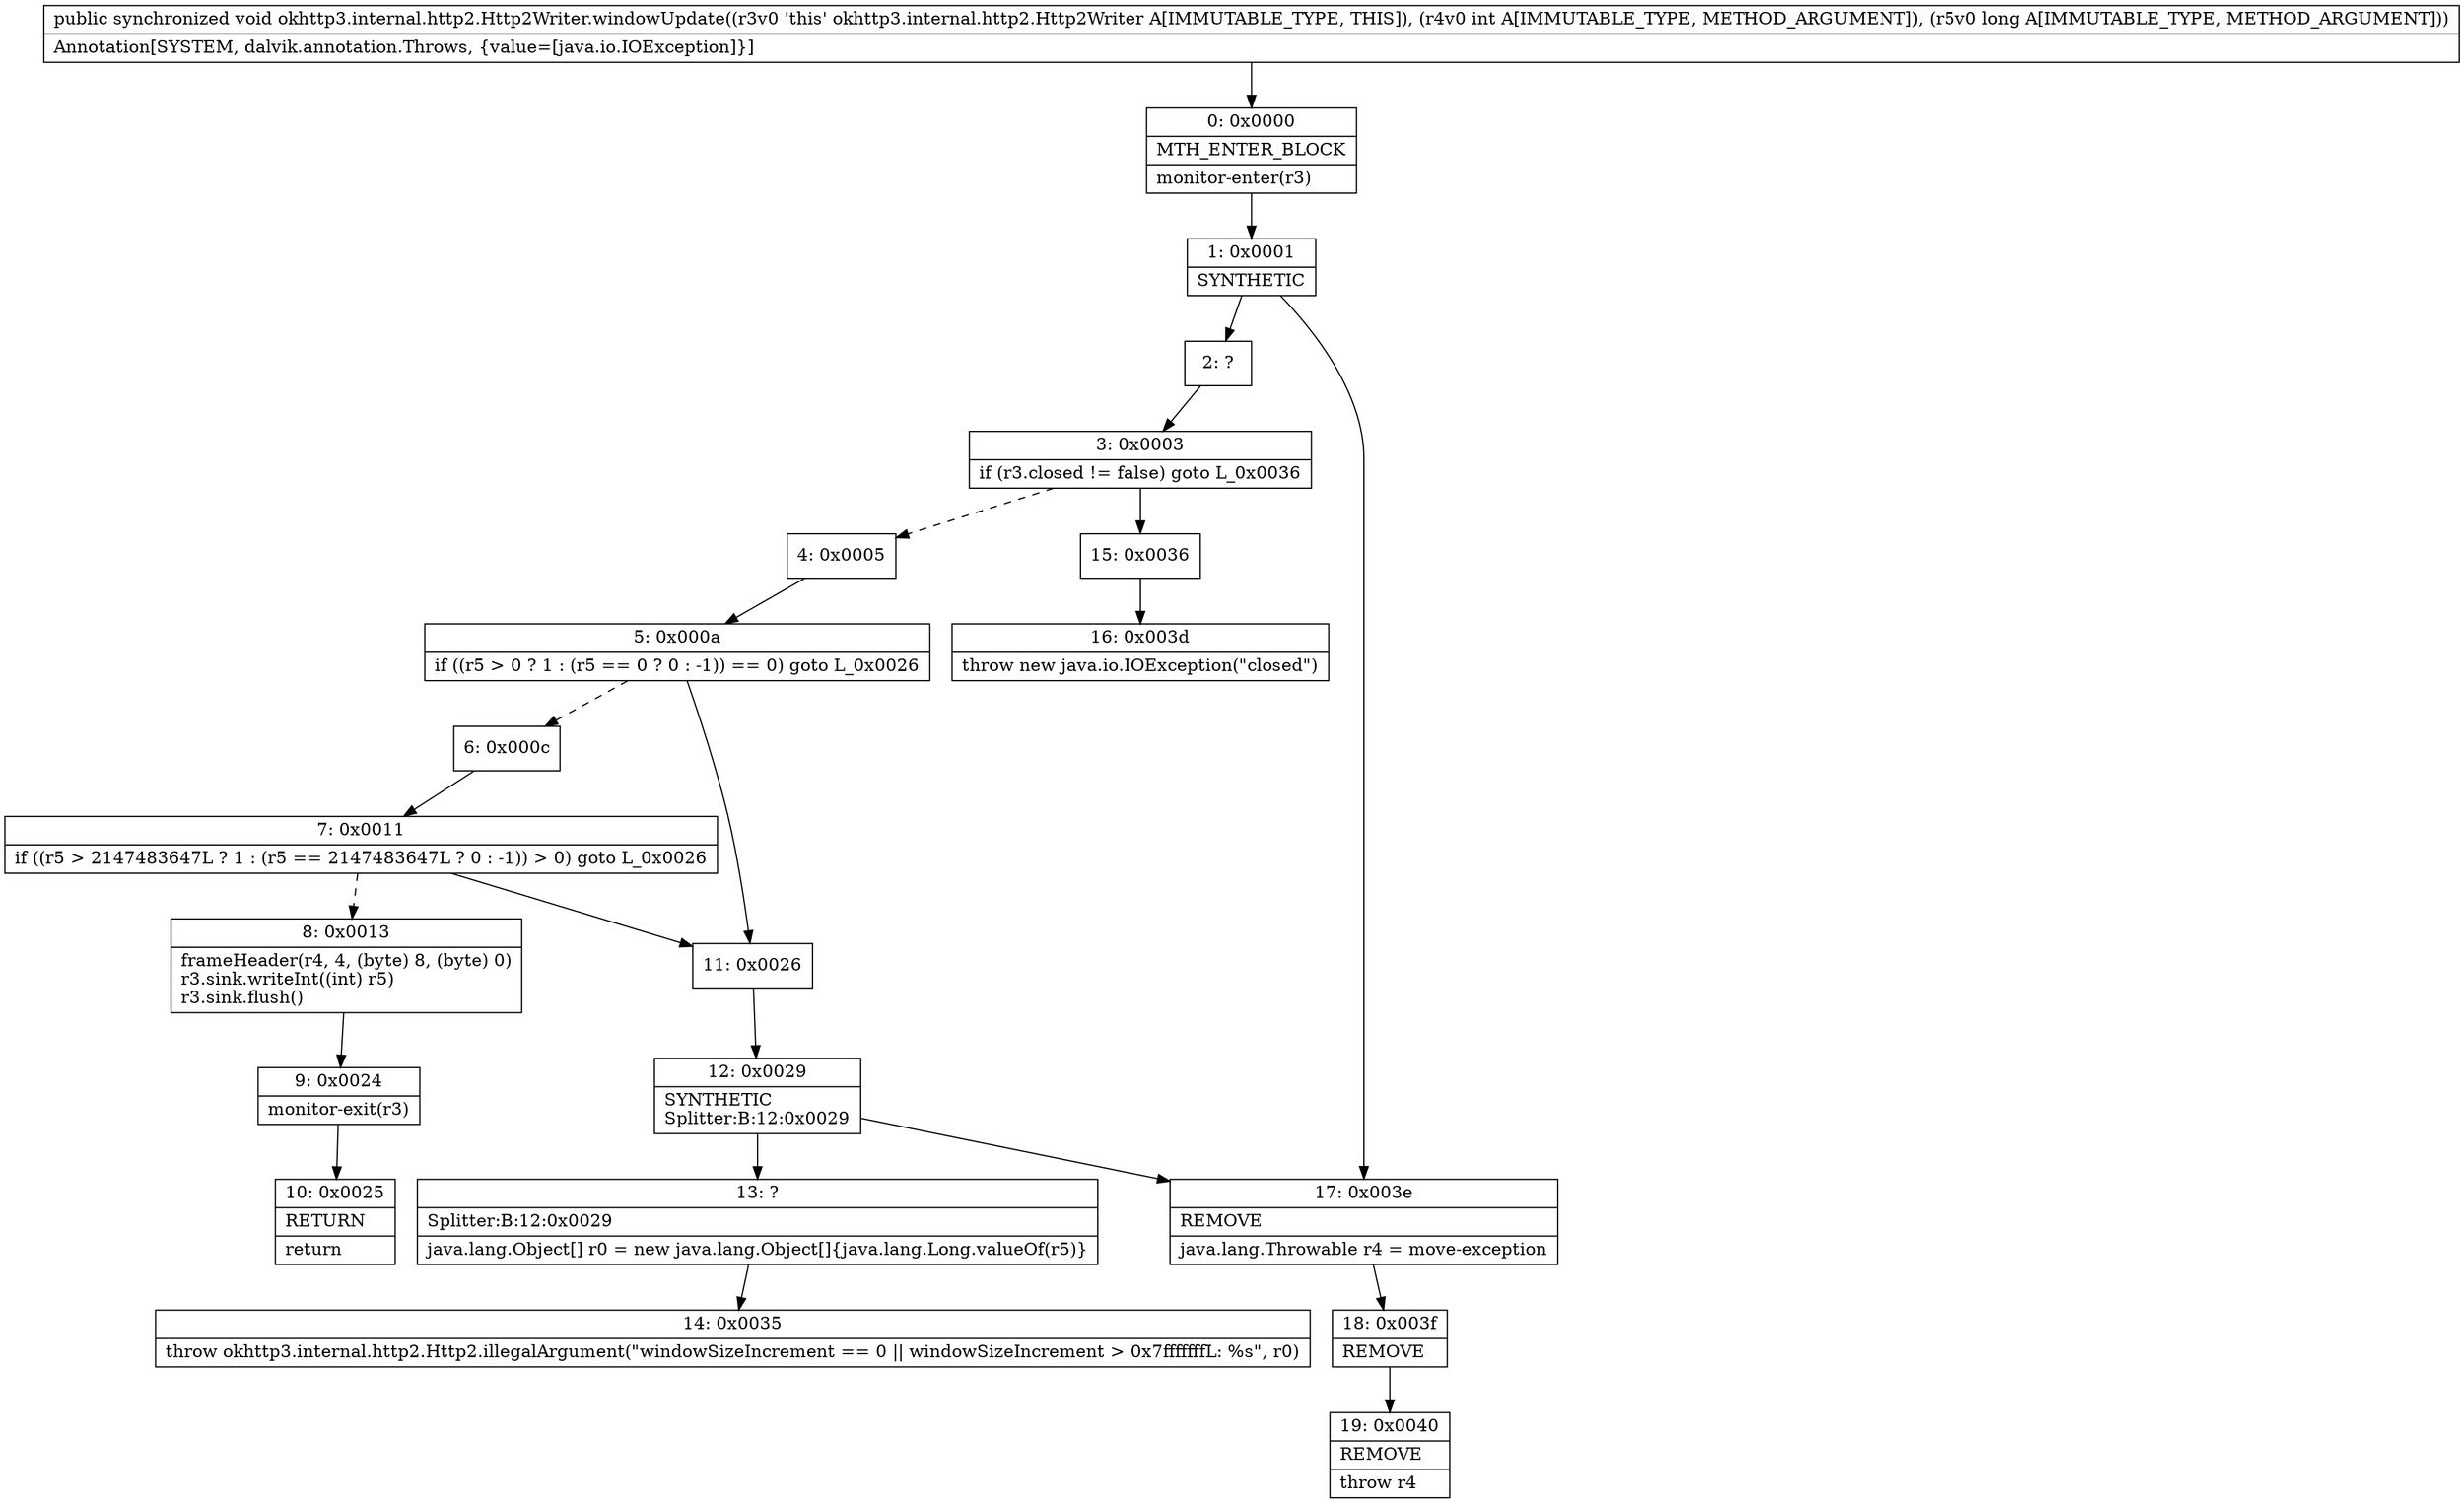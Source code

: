 digraph "CFG forokhttp3.internal.http2.Http2Writer.windowUpdate(IJ)V" {
Node_0 [shape=record,label="{0\:\ 0x0000|MTH_ENTER_BLOCK\l|monitor\-enter(r3)\l}"];
Node_1 [shape=record,label="{1\:\ 0x0001|SYNTHETIC\l}"];
Node_2 [shape=record,label="{2\:\ ?}"];
Node_3 [shape=record,label="{3\:\ 0x0003|if (r3.closed != false) goto L_0x0036\l}"];
Node_4 [shape=record,label="{4\:\ 0x0005}"];
Node_5 [shape=record,label="{5\:\ 0x000a|if ((r5 \> 0 ? 1 : (r5 == 0 ? 0 : \-1)) == 0) goto L_0x0026\l}"];
Node_6 [shape=record,label="{6\:\ 0x000c}"];
Node_7 [shape=record,label="{7\:\ 0x0011|if ((r5 \> 2147483647L ? 1 : (r5 == 2147483647L ? 0 : \-1)) \> 0) goto L_0x0026\l}"];
Node_8 [shape=record,label="{8\:\ 0x0013|frameHeader(r4, 4, (byte) 8, (byte) 0)\lr3.sink.writeInt((int) r5)\lr3.sink.flush()\l}"];
Node_9 [shape=record,label="{9\:\ 0x0024|monitor\-exit(r3)\l}"];
Node_10 [shape=record,label="{10\:\ 0x0025|RETURN\l|return\l}"];
Node_11 [shape=record,label="{11\:\ 0x0026}"];
Node_12 [shape=record,label="{12\:\ 0x0029|SYNTHETIC\lSplitter:B:12:0x0029\l}"];
Node_13 [shape=record,label="{13\:\ ?|Splitter:B:12:0x0029\l|java.lang.Object[] r0 = new java.lang.Object[]\{java.lang.Long.valueOf(r5)\}\l}"];
Node_14 [shape=record,label="{14\:\ 0x0035|throw okhttp3.internal.http2.Http2.illegalArgument(\"windowSizeIncrement == 0 \|\| windowSizeIncrement \> 0x7fffffffL: %s\", r0)\l}"];
Node_15 [shape=record,label="{15\:\ 0x0036}"];
Node_16 [shape=record,label="{16\:\ 0x003d|throw new java.io.IOException(\"closed\")\l}"];
Node_17 [shape=record,label="{17\:\ 0x003e|REMOVE\l|java.lang.Throwable r4 = move\-exception\l}"];
Node_18 [shape=record,label="{18\:\ 0x003f|REMOVE\l}"];
Node_19 [shape=record,label="{19\:\ 0x0040|REMOVE\l|throw r4\l}"];
MethodNode[shape=record,label="{public synchronized void okhttp3.internal.http2.Http2Writer.windowUpdate((r3v0 'this' okhttp3.internal.http2.Http2Writer A[IMMUTABLE_TYPE, THIS]), (r4v0 int A[IMMUTABLE_TYPE, METHOD_ARGUMENT]), (r5v0 long A[IMMUTABLE_TYPE, METHOD_ARGUMENT]))  | Annotation[SYSTEM, dalvik.annotation.Throws, \{value=[java.io.IOException]\}]\l}"];
MethodNode -> Node_0;
Node_0 -> Node_1;
Node_1 -> Node_2;
Node_1 -> Node_17;
Node_2 -> Node_3;
Node_3 -> Node_4[style=dashed];
Node_3 -> Node_15;
Node_4 -> Node_5;
Node_5 -> Node_6[style=dashed];
Node_5 -> Node_11;
Node_6 -> Node_7;
Node_7 -> Node_8[style=dashed];
Node_7 -> Node_11;
Node_8 -> Node_9;
Node_9 -> Node_10;
Node_11 -> Node_12;
Node_12 -> Node_13;
Node_12 -> Node_17;
Node_13 -> Node_14;
Node_15 -> Node_16;
Node_17 -> Node_18;
Node_18 -> Node_19;
}

